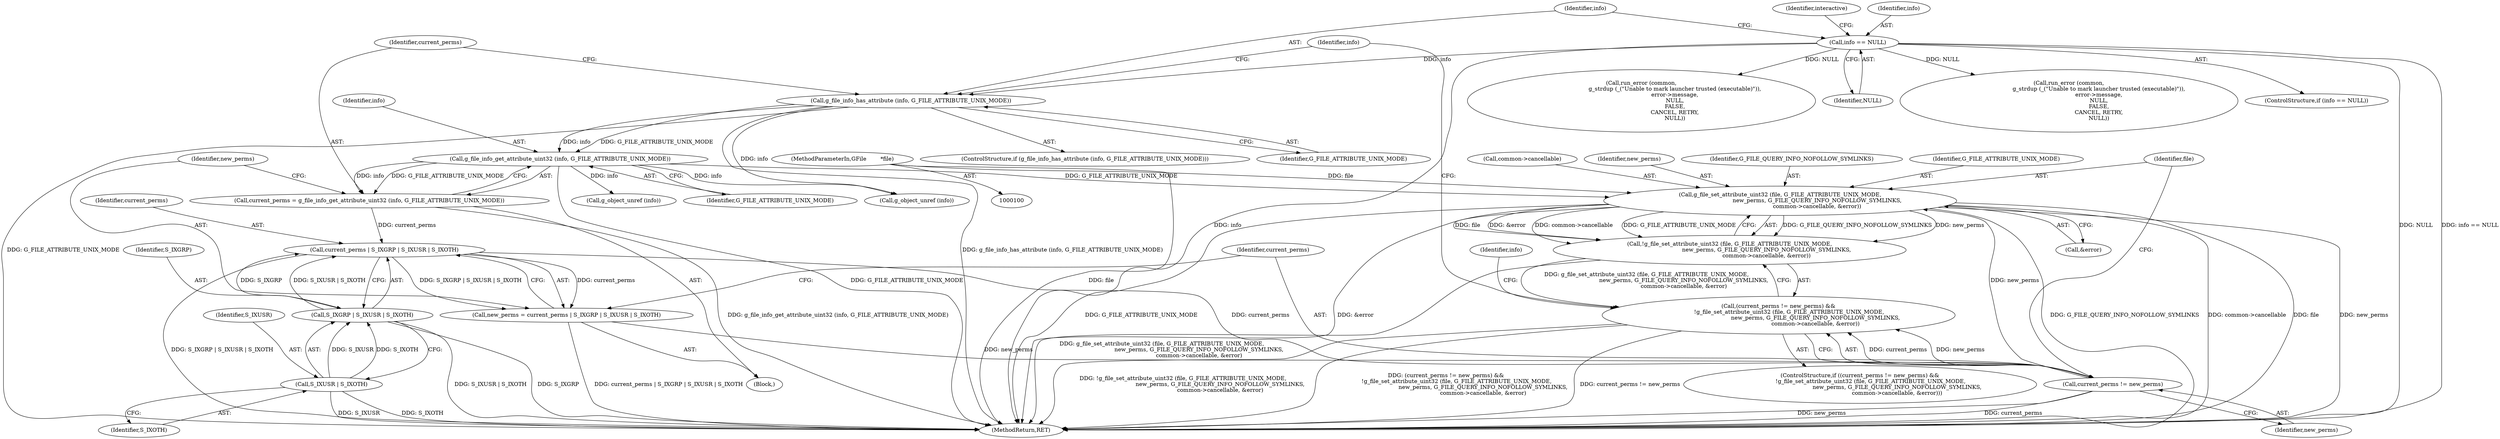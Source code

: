 digraph "0_nautilus_1630f53481f445ada0a455e9979236d31a8d3bb0_1@pointer" {
"1000190" [label="(Call,g_file_set_attribute_uint32 (file, G_FILE_ATTRIBUTE_UNIX_MODE,\n                                          new_perms, G_FILE_QUERY_INFO_NOFOLLOW_SYMLINKS,\n                                          common->cancellable, &error))"];
"1000103" [label="(MethodParameterIn,GFile        *file)"];
"1000172" [label="(Call,g_file_info_get_attribute_uint32 (info, G_FILE_ATTRIBUTE_UNIX_MODE))"];
"1000166" [label="(Call,g_file_info_has_attribute (info, G_FILE_ATTRIBUTE_UNIX_MODE))"];
"1000116" [label="(Call,info == NULL)"];
"1000186" [label="(Call,current_perms != new_perms)"];
"1000177" [label="(Call,current_perms | S_IXGRP | S_IXUSR | S_IXOTH)"];
"1000170" [label="(Call,current_perms = g_file_info_get_attribute_uint32 (info, G_FILE_ATTRIBUTE_UNIX_MODE))"];
"1000179" [label="(Call,S_IXGRP | S_IXUSR | S_IXOTH)"];
"1000181" [label="(Call,S_IXUSR | S_IXOTH)"];
"1000175" [label="(Call,new_perms = current_perms | S_IXGRP | S_IXUSR | S_IXOTH)"];
"1000189" [label="(Call,!g_file_set_attribute_uint32 (file, G_FILE_ATTRIBUTE_UNIX_MODE,\n                                          new_perms, G_FILE_QUERY_INFO_NOFOLLOW_SYMLINKS,\n                                          common->cancellable, &error))"];
"1000185" [label="(Call,(current_perms != new_perms) &&\n            !g_file_set_attribute_uint32 (file, G_FILE_ATTRIBUTE_UNIX_MODE,\n                                          new_perms, G_FILE_QUERY_INFO_NOFOLLOW_SYMLINKS,\n                                          common->cancellable, &error))"];
"1000173" [label="(Identifier,info)"];
"1000116" [label="(Call,info == NULL)"];
"1000190" [label="(Call,g_file_set_attribute_uint32 (file, G_FILE_ATTRIBUTE_UNIX_MODE,\n                                          new_perms, G_FILE_QUERY_INFO_NOFOLLOW_SYMLINKS,\n                                          common->cancellable, &error))"];
"1000177" [label="(Call,current_perms | S_IXGRP | S_IXUSR | S_IXOTH)"];
"1000194" [label="(Identifier,G_FILE_QUERY_INFO_NOFOLLOW_SYMLINKS)"];
"1000192" [label="(Identifier,G_FILE_ATTRIBUTE_UNIX_MODE)"];
"1000168" [label="(Identifier,G_FILE_ATTRIBUTE_UNIX_MODE)"];
"1000186" [label="(Call,current_perms != new_perms)"];
"1000118" [label="(Identifier,NULL)"];
"1000184" [label="(ControlStructure,if ((current_perms != new_perms) &&\n            !g_file_set_attribute_uint32 (file, G_FILE_ATTRIBUTE_UNIX_MODE,\n                                          new_perms, G_FILE_QUERY_INFO_NOFOLLOW_SYMLINKS,\n                                          common->cancellable, &error)))"];
"1000195" [label="(Call,common->cancellable)"];
"1000125" [label="(Call,run_error (common,\n                                  g_strdup (_(\"Unable to mark launcher trusted (executable)\")),\n                                  error->message,\n                                  NULL,\n                                  FALSE,\n                                  CANCEL, RETRY,\n                                  NULL))"];
"1000166" [label="(Call,g_file_info_has_attribute (info, G_FILE_ATTRIBUTE_UNIX_MODE))"];
"1000115" [label="(ControlStructure,if (info == NULL))"];
"1000182" [label="(Identifier,S_IXUSR)"];
"1000174" [label="(Identifier,G_FILE_ATTRIBUTE_UNIX_MODE)"];
"1000191" [label="(Identifier,file)"];
"1000198" [label="(Call,&error)"];
"1000251" [label="(MethodReturn,RET)"];
"1000187" [label="(Identifier,current_perms)"];
"1000171" [label="(Identifier,current_perms)"];
"1000183" [label="(Identifier,S_IXOTH)"];
"1000178" [label="(Identifier,current_perms)"];
"1000248" [label="(Call,g_object_unref (info))"];
"1000201" [label="(Call,g_object_unref (info))"];
"1000117" [label="(Identifier,info)"];
"1000189" [label="(Call,!g_file_set_attribute_uint32 (file, G_FILE_ATTRIBUTE_UNIX_MODE,\n                                          new_perms, G_FILE_QUERY_INFO_NOFOLLOW_SYMLINKS,\n                                          common->cancellable, &error))"];
"1000249" [label="(Identifier,info)"];
"1000176" [label="(Identifier,new_perms)"];
"1000170" [label="(Call,current_perms = g_file_info_get_attribute_uint32 (info, G_FILE_ATTRIBUTE_UNIX_MODE))"];
"1000103" [label="(MethodParameterIn,GFile        *file)"];
"1000121" [label="(Identifier,interactive)"];
"1000175" [label="(Call,new_perms = current_perms | S_IXGRP | S_IXUSR | S_IXOTH)"];
"1000180" [label="(Identifier,S_IXGRP)"];
"1000208" [label="(Call,run_error (common,\n                                      g_strdup (_(\"Unable to mark launcher trusted (executable)\")),\n                                      error->message,\n                                      NULL,\n                                      FALSE,\n                                      CANCEL, RETRY,\n                                      NULL))"];
"1000172" [label="(Call,g_file_info_get_attribute_uint32 (info, G_FILE_ATTRIBUTE_UNIX_MODE))"];
"1000188" [label="(Identifier,new_perms)"];
"1000179" [label="(Call,S_IXGRP | S_IXUSR | S_IXOTH)"];
"1000193" [label="(Identifier,new_perms)"];
"1000181" [label="(Call,S_IXUSR | S_IXOTH)"];
"1000167" [label="(Identifier,info)"];
"1000202" [label="(Identifier,info)"];
"1000185" [label="(Call,(current_perms != new_perms) &&\n            !g_file_set_attribute_uint32 (file, G_FILE_ATTRIBUTE_UNIX_MODE,\n                                          new_perms, G_FILE_QUERY_INFO_NOFOLLOW_SYMLINKS,\n                                          common->cancellable, &error))"];
"1000169" [label="(Block,)"];
"1000165" [label="(ControlStructure,if (g_file_info_has_attribute (info, G_FILE_ATTRIBUTE_UNIX_MODE)))"];
"1000190" -> "1000189"  [label="AST: "];
"1000190" -> "1000198"  [label="CFG: "];
"1000191" -> "1000190"  [label="AST: "];
"1000192" -> "1000190"  [label="AST: "];
"1000193" -> "1000190"  [label="AST: "];
"1000194" -> "1000190"  [label="AST: "];
"1000195" -> "1000190"  [label="AST: "];
"1000198" -> "1000190"  [label="AST: "];
"1000189" -> "1000190"  [label="CFG: "];
"1000190" -> "1000251"  [label="DDG: G_FILE_QUERY_INFO_NOFOLLOW_SYMLINKS"];
"1000190" -> "1000251"  [label="DDG: common->cancellable"];
"1000190" -> "1000251"  [label="DDG: file"];
"1000190" -> "1000251"  [label="DDG: new_perms"];
"1000190" -> "1000251"  [label="DDG: G_FILE_ATTRIBUTE_UNIX_MODE"];
"1000190" -> "1000251"  [label="DDG: &error"];
"1000190" -> "1000189"  [label="DDG: G_FILE_QUERY_INFO_NOFOLLOW_SYMLINKS"];
"1000190" -> "1000189"  [label="DDG: new_perms"];
"1000190" -> "1000189"  [label="DDG: file"];
"1000190" -> "1000189"  [label="DDG: &error"];
"1000190" -> "1000189"  [label="DDG: common->cancellable"];
"1000190" -> "1000189"  [label="DDG: G_FILE_ATTRIBUTE_UNIX_MODE"];
"1000103" -> "1000190"  [label="DDG: file"];
"1000172" -> "1000190"  [label="DDG: G_FILE_ATTRIBUTE_UNIX_MODE"];
"1000186" -> "1000190"  [label="DDG: new_perms"];
"1000103" -> "1000100"  [label="AST: "];
"1000103" -> "1000251"  [label="DDG: file"];
"1000172" -> "1000170"  [label="AST: "];
"1000172" -> "1000174"  [label="CFG: "];
"1000173" -> "1000172"  [label="AST: "];
"1000174" -> "1000172"  [label="AST: "];
"1000170" -> "1000172"  [label="CFG: "];
"1000172" -> "1000251"  [label="DDG: G_FILE_ATTRIBUTE_UNIX_MODE"];
"1000172" -> "1000170"  [label="DDG: info"];
"1000172" -> "1000170"  [label="DDG: G_FILE_ATTRIBUTE_UNIX_MODE"];
"1000166" -> "1000172"  [label="DDG: info"];
"1000166" -> "1000172"  [label="DDG: G_FILE_ATTRIBUTE_UNIX_MODE"];
"1000172" -> "1000201"  [label="DDG: info"];
"1000172" -> "1000248"  [label="DDG: info"];
"1000166" -> "1000165"  [label="AST: "];
"1000166" -> "1000168"  [label="CFG: "];
"1000167" -> "1000166"  [label="AST: "];
"1000168" -> "1000166"  [label="AST: "];
"1000171" -> "1000166"  [label="CFG: "];
"1000249" -> "1000166"  [label="CFG: "];
"1000166" -> "1000251"  [label="DDG: G_FILE_ATTRIBUTE_UNIX_MODE"];
"1000166" -> "1000251"  [label="DDG: g_file_info_has_attribute (info, G_FILE_ATTRIBUTE_UNIX_MODE)"];
"1000116" -> "1000166"  [label="DDG: info"];
"1000166" -> "1000248"  [label="DDG: info"];
"1000116" -> "1000115"  [label="AST: "];
"1000116" -> "1000118"  [label="CFG: "];
"1000117" -> "1000116"  [label="AST: "];
"1000118" -> "1000116"  [label="AST: "];
"1000121" -> "1000116"  [label="CFG: "];
"1000167" -> "1000116"  [label="CFG: "];
"1000116" -> "1000251"  [label="DDG: info"];
"1000116" -> "1000251"  [label="DDG: NULL"];
"1000116" -> "1000251"  [label="DDG: info == NULL"];
"1000116" -> "1000125"  [label="DDG: NULL"];
"1000116" -> "1000208"  [label="DDG: NULL"];
"1000186" -> "1000185"  [label="AST: "];
"1000186" -> "1000188"  [label="CFG: "];
"1000187" -> "1000186"  [label="AST: "];
"1000188" -> "1000186"  [label="AST: "];
"1000191" -> "1000186"  [label="CFG: "];
"1000185" -> "1000186"  [label="CFG: "];
"1000186" -> "1000251"  [label="DDG: new_perms"];
"1000186" -> "1000251"  [label="DDG: current_perms"];
"1000186" -> "1000185"  [label="DDG: current_perms"];
"1000186" -> "1000185"  [label="DDG: new_perms"];
"1000177" -> "1000186"  [label="DDG: current_perms"];
"1000175" -> "1000186"  [label="DDG: new_perms"];
"1000177" -> "1000175"  [label="AST: "];
"1000177" -> "1000179"  [label="CFG: "];
"1000178" -> "1000177"  [label="AST: "];
"1000179" -> "1000177"  [label="AST: "];
"1000175" -> "1000177"  [label="CFG: "];
"1000177" -> "1000251"  [label="DDG: S_IXGRP | S_IXUSR | S_IXOTH"];
"1000177" -> "1000175"  [label="DDG: current_perms"];
"1000177" -> "1000175"  [label="DDG: S_IXGRP | S_IXUSR | S_IXOTH"];
"1000170" -> "1000177"  [label="DDG: current_perms"];
"1000179" -> "1000177"  [label="DDG: S_IXGRP"];
"1000179" -> "1000177"  [label="DDG: S_IXUSR | S_IXOTH"];
"1000170" -> "1000169"  [label="AST: "];
"1000171" -> "1000170"  [label="AST: "];
"1000176" -> "1000170"  [label="CFG: "];
"1000170" -> "1000251"  [label="DDG: g_file_info_get_attribute_uint32 (info, G_FILE_ATTRIBUTE_UNIX_MODE)"];
"1000179" -> "1000181"  [label="CFG: "];
"1000180" -> "1000179"  [label="AST: "];
"1000181" -> "1000179"  [label="AST: "];
"1000179" -> "1000251"  [label="DDG: S_IXUSR | S_IXOTH"];
"1000179" -> "1000251"  [label="DDG: S_IXGRP"];
"1000181" -> "1000179"  [label="DDG: S_IXUSR"];
"1000181" -> "1000179"  [label="DDG: S_IXOTH"];
"1000181" -> "1000183"  [label="CFG: "];
"1000182" -> "1000181"  [label="AST: "];
"1000183" -> "1000181"  [label="AST: "];
"1000181" -> "1000251"  [label="DDG: S_IXUSR"];
"1000181" -> "1000251"  [label="DDG: S_IXOTH"];
"1000175" -> "1000169"  [label="AST: "];
"1000176" -> "1000175"  [label="AST: "];
"1000187" -> "1000175"  [label="CFG: "];
"1000175" -> "1000251"  [label="DDG: current_perms | S_IXGRP | S_IXUSR | S_IXOTH"];
"1000189" -> "1000185"  [label="AST: "];
"1000185" -> "1000189"  [label="CFG: "];
"1000189" -> "1000251"  [label="DDG: g_file_set_attribute_uint32 (file, G_FILE_ATTRIBUTE_UNIX_MODE,\n                                          new_perms, G_FILE_QUERY_INFO_NOFOLLOW_SYMLINKS,\n                                          common->cancellable, &error)"];
"1000189" -> "1000185"  [label="DDG: g_file_set_attribute_uint32 (file, G_FILE_ATTRIBUTE_UNIX_MODE,\n                                          new_perms, G_FILE_QUERY_INFO_NOFOLLOW_SYMLINKS,\n                                          common->cancellable, &error)"];
"1000185" -> "1000184"  [label="AST: "];
"1000202" -> "1000185"  [label="CFG: "];
"1000249" -> "1000185"  [label="CFG: "];
"1000185" -> "1000251"  [label="DDG: (current_perms != new_perms) &&\n            !g_file_set_attribute_uint32 (file, G_FILE_ATTRIBUTE_UNIX_MODE,\n                                          new_perms, G_FILE_QUERY_INFO_NOFOLLOW_SYMLINKS,\n                                          common->cancellable, &error)"];
"1000185" -> "1000251"  [label="DDG: current_perms != new_perms"];
"1000185" -> "1000251"  [label="DDG: !g_file_set_attribute_uint32 (file, G_FILE_ATTRIBUTE_UNIX_MODE,\n                                          new_perms, G_FILE_QUERY_INFO_NOFOLLOW_SYMLINKS,\n                                          common->cancellable, &error)"];
}
